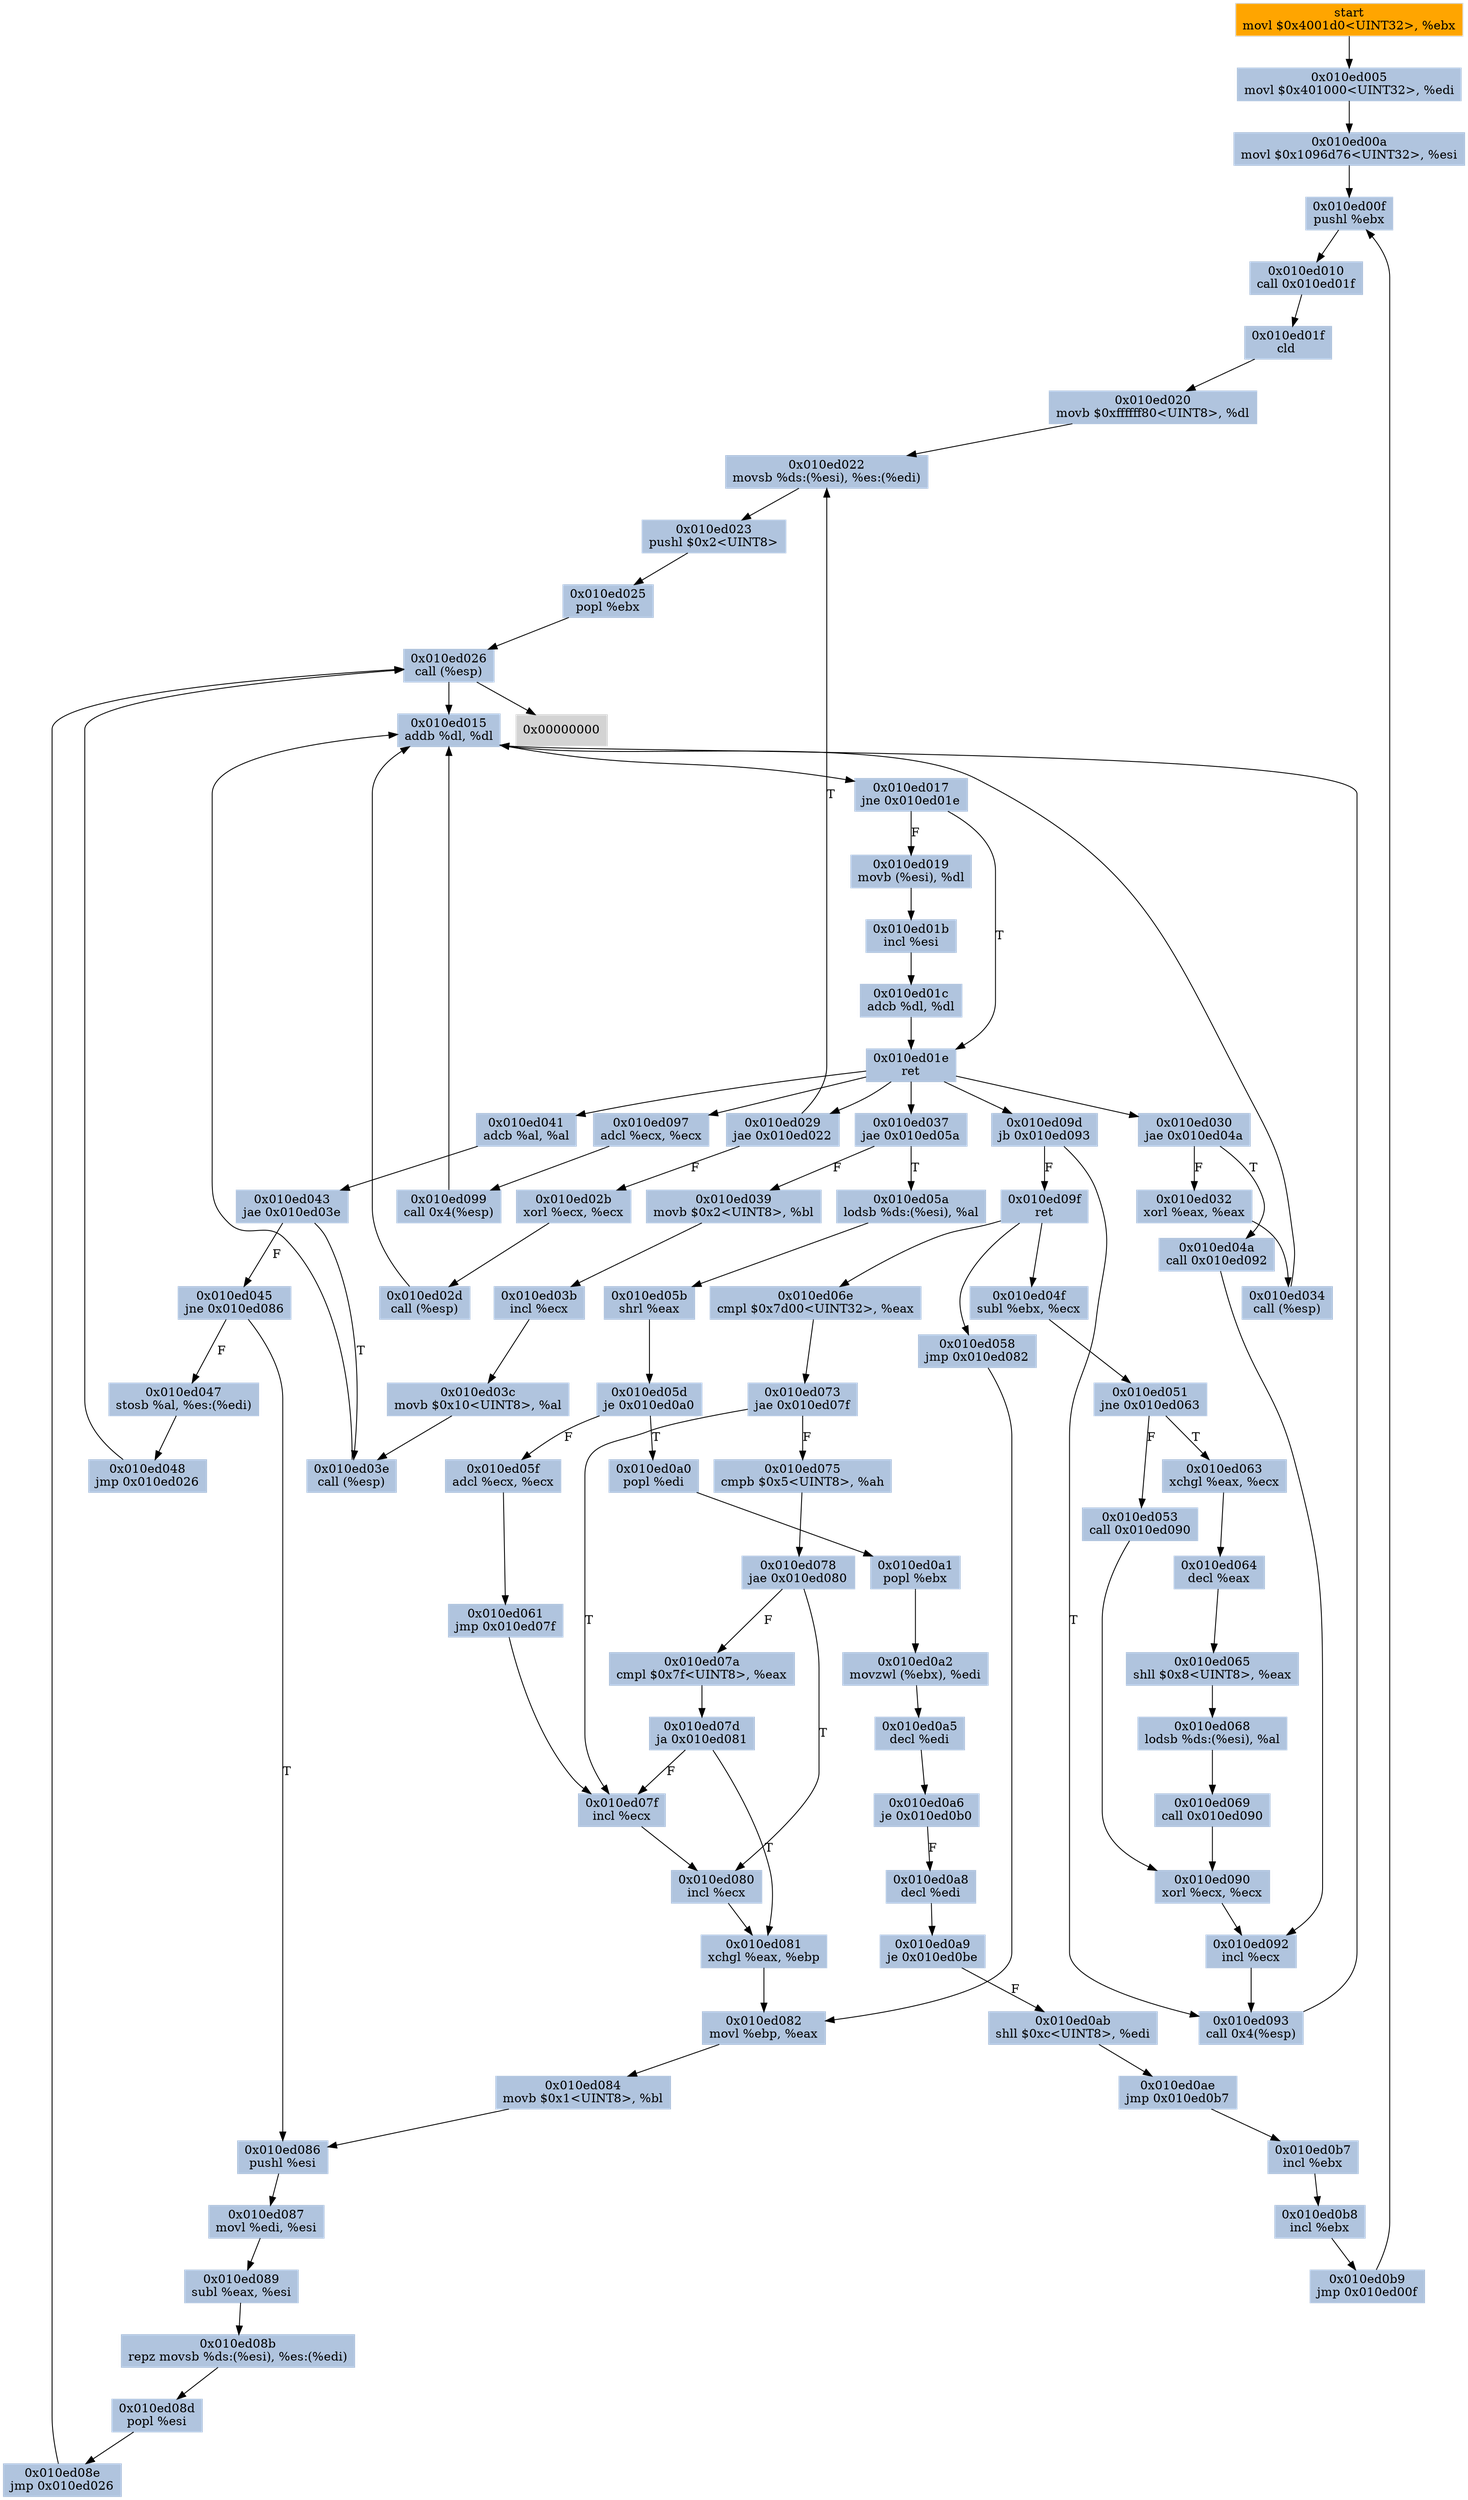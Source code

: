 digraph G {
node[shape=rectangle,style=filled,fillcolor=lightsteelblue,color=lightsteelblue]
bgcolor="transparent"
a0x010ed000movl_0x4001d0UINT32_ebx[label="start\nmovl $0x4001d0<UINT32>, %ebx",fillcolor="orange",color="lightgrey"];
a0x010ed005movl_0x401000UINT32_edi[label="0x010ed005\nmovl $0x401000<UINT32>, %edi"];
a0x010ed00amovl_0x1096d76UINT32_esi[label="0x010ed00a\nmovl $0x1096d76<UINT32>, %esi"];
a0x010ed00fpushl_ebx[label="0x010ed00f\npushl %ebx"];
a0x010ed010call_0x010ed01f[label="0x010ed010\ncall 0x010ed01f"];
a0x010ed01fcld_[label="0x010ed01f\ncld "];
a0x010ed020movb_0xffffff80UINT8_dl[label="0x010ed020\nmovb $0xffffff80<UINT8>, %dl"];
a0x010ed022movsb_ds_esi__es_edi_[label="0x010ed022\nmovsb %ds:(%esi), %es:(%edi)"];
a0x010ed023pushl_0x2UINT8[label="0x010ed023\npushl $0x2<UINT8>"];
a0x010ed025popl_ebx[label="0x010ed025\npopl %ebx"];
a0x010ed026call_esp_[label="0x010ed026\ncall (%esp)"];
a0x010ed015addb_dl_dl[label="0x010ed015\naddb %dl, %dl"];
a0x010ed017jne_0x010ed01e[label="0x010ed017\njne 0x010ed01e"];
a0x010ed019movb_esi__dl[label="0x010ed019\nmovb (%esi), %dl"];
a0x010ed01bincl_esi[label="0x010ed01b\nincl %esi"];
a0x010ed01cadcb_dl_dl[label="0x010ed01c\nadcb %dl, %dl"];
a0x010ed01eret[label="0x010ed01e\nret"];
a0x010ed029jae_0x010ed022[label="0x010ed029\njae 0x010ed022"];
a0x010ed02bxorl_ecx_ecx[label="0x010ed02b\nxorl %ecx, %ecx"];
a0x010ed02dcall_esp_[label="0x010ed02d\ncall (%esp)"];
a0x010ed030jae_0x010ed04a[label="0x010ed030\njae 0x010ed04a"];
a0x010ed04acall_0x010ed092[label="0x010ed04a\ncall 0x010ed092"];
a0x010ed092incl_ecx[label="0x010ed092\nincl %ecx"];
a0x010ed093call_0x4esp_[label="0x010ed093\ncall 0x4(%esp)"];
a0x010ed097adcl_ecx_ecx[label="0x010ed097\nadcl %ecx, %ecx"];
a0x010ed099call_0x4esp_[label="0x010ed099\ncall 0x4(%esp)"];
a0x010ed09djb_0x010ed093[label="0x010ed09d\njb 0x010ed093"];
a0x010ed09fret[label="0x010ed09f\nret"];
a0x010ed04fsubl_ebx_ecx[label="0x010ed04f\nsubl %ebx, %ecx"];
a0x010ed051jne_0x010ed063[label="0x010ed051\njne 0x010ed063"];
a0x010ed063xchgl_eax_ecx[label="0x010ed063\nxchgl %eax, %ecx"];
a0x010ed064decl_eax[label="0x010ed064\ndecl %eax"];
a0x010ed065shll_0x8UINT8_eax[label="0x010ed065\nshll $0x8<UINT8>, %eax"];
a0x010ed068lodsb_ds_esi__al[label="0x010ed068\nlodsb %ds:(%esi), %al"];
a0x010ed069call_0x010ed090[label="0x010ed069\ncall 0x010ed090"];
a0x010ed090xorl_ecx_ecx[label="0x010ed090\nxorl %ecx, %ecx"];
a0x010ed06ecmpl_0x7d00UINT32_eax[label="0x010ed06e\ncmpl $0x7d00<UINT32>, %eax"];
a0x010ed073jae_0x010ed07f[label="0x010ed073\njae 0x010ed07f"];
a0x010ed075cmpb_0x5UINT8_ah[label="0x010ed075\ncmpb $0x5<UINT8>, %ah"];
a0x010ed078jae_0x010ed080[label="0x010ed078\njae 0x010ed080"];
a0x010ed07acmpl_0x7fUINT8_eax[label="0x010ed07a\ncmpl $0x7f<UINT8>, %eax"];
a0x010ed07dja_0x010ed081[label="0x010ed07d\nja 0x010ed081"];
a0x010ed07fincl_ecx[label="0x010ed07f\nincl %ecx"];
a0x010ed080incl_ecx[label="0x010ed080\nincl %ecx"];
a0x010ed081xchgl_eax_ebp[label="0x010ed081\nxchgl %eax, %ebp"];
a0x010ed082movl_ebp_eax[label="0x010ed082\nmovl %ebp, %eax"];
a0x010ed084movb_0x1UINT8_bl[label="0x010ed084\nmovb $0x1<UINT8>, %bl"];
a0x010ed086pushl_esi[label="0x010ed086\npushl %esi"];
a0x010ed087movl_edi_esi[label="0x010ed087\nmovl %edi, %esi"];
a0x010ed089subl_eax_esi[label="0x010ed089\nsubl %eax, %esi"];
a0x010ed08brepz_movsb_ds_esi__es_edi_[label="0x010ed08b\nrepz movsb %ds:(%esi), %es:(%edi)"];
a0x010ed08dpopl_esi[label="0x010ed08d\npopl %esi"];
a0x010ed08ejmp_0x010ed026[label="0x010ed08e\njmp 0x010ed026"];
a0x010ed032xorl_eax_eax[label="0x010ed032\nxorl %eax, %eax"];
a0x010ed034call_esp_[label="0x010ed034\ncall (%esp)"];
a0x010ed037jae_0x010ed05a[label="0x010ed037\njae 0x010ed05a"];
a0x010ed039movb_0x2UINT8_bl[label="0x010ed039\nmovb $0x2<UINT8>, %bl"];
a0x010ed03bincl_ecx[label="0x010ed03b\nincl %ecx"];
a0x010ed03cmovb_0x10UINT8_al[label="0x010ed03c\nmovb $0x10<UINT8>, %al"];
a0x010ed03ecall_esp_[label="0x010ed03e\ncall (%esp)"];
a0x010ed041adcb_al_al[label="0x010ed041\nadcb %al, %al"];
a0x010ed043jae_0x010ed03e[label="0x010ed043\njae 0x010ed03e"];
a0x010ed045jne_0x010ed086[label="0x010ed045\njne 0x010ed086"];
a0x010ed047stosb_al_es_edi_[label="0x010ed047\nstosb %al, %es:(%edi)"];
a0x010ed048jmp_0x010ed026[label="0x010ed048\njmp 0x010ed026"];
a0x010ed053call_0x010ed090[label="0x010ed053\ncall 0x010ed090"];
a0x010ed058jmp_0x010ed082[label="0x010ed058\njmp 0x010ed082"];
a0x010ed05alodsb_ds_esi__al[label="0x010ed05a\nlodsb %ds:(%esi), %al"];
a0x010ed05bshrl_eax[label="0x010ed05b\nshrl %eax"];
a0x010ed05dje_0x010ed0a0[label="0x010ed05d\nje 0x010ed0a0"];
a0x010ed05fadcl_ecx_ecx[label="0x010ed05f\nadcl %ecx, %ecx"];
a0x010ed061jmp_0x010ed07f[label="0x010ed061\njmp 0x010ed07f"];
a0x010ed0a0popl_edi[label="0x010ed0a0\npopl %edi"];
a0x010ed0a1popl_ebx[label="0x010ed0a1\npopl %ebx"];
a0x010ed0a2movzwl_ebx__edi[label="0x010ed0a2\nmovzwl (%ebx), %edi"];
a0x010ed0a5decl_edi[label="0x010ed0a5\ndecl %edi"];
a0x010ed0a6je_0x010ed0b0[label="0x010ed0a6\nje 0x010ed0b0"];
a0x010ed0a8decl_edi[label="0x010ed0a8\ndecl %edi"];
a0x010ed0a9je_0x010ed0be[label="0x010ed0a9\nje 0x010ed0be"];
a0x010ed0abshll_0xcUINT8_edi[label="0x010ed0ab\nshll $0xc<UINT8>, %edi"];
a0x010ed0aejmp_0x010ed0b7[label="0x010ed0ae\njmp 0x010ed0b7"];
a0x010ed0b7incl_ebx[label="0x010ed0b7\nincl %ebx"];
a0x010ed0b8incl_ebx[label="0x010ed0b8\nincl %ebx"];
a0x010ed0b9jmp_0x010ed00f[label="0x010ed0b9\njmp 0x010ed00f"];
a0x00000000[label="0x00000000",fillcolor="lightgrey",color="lightgrey"];
a0x010ed000movl_0x4001d0UINT32_ebx -> a0x010ed005movl_0x401000UINT32_edi [color="#000000"];
a0x010ed005movl_0x401000UINT32_edi -> a0x010ed00amovl_0x1096d76UINT32_esi [color="#000000"];
a0x010ed00amovl_0x1096d76UINT32_esi -> a0x010ed00fpushl_ebx [color="#000000"];
a0x010ed00fpushl_ebx -> a0x010ed010call_0x010ed01f [color="#000000"];
a0x010ed010call_0x010ed01f -> a0x010ed01fcld_ [color="#000000"];
a0x010ed01fcld_ -> a0x010ed020movb_0xffffff80UINT8_dl [color="#000000"];
a0x010ed020movb_0xffffff80UINT8_dl -> a0x010ed022movsb_ds_esi__es_edi_ [color="#000000"];
a0x010ed022movsb_ds_esi__es_edi_ -> a0x010ed023pushl_0x2UINT8 [color="#000000"];
a0x010ed023pushl_0x2UINT8 -> a0x010ed025popl_ebx [color="#000000"];
a0x010ed025popl_ebx -> a0x010ed026call_esp_ [color="#000000"];
a0x010ed026call_esp_ -> a0x010ed015addb_dl_dl [color="#000000"];
a0x010ed015addb_dl_dl -> a0x010ed017jne_0x010ed01e [color="#000000"];
a0x010ed017jne_0x010ed01e -> a0x010ed019movb_esi__dl [color="#000000",label="F"];
a0x010ed019movb_esi__dl -> a0x010ed01bincl_esi [color="#000000"];
a0x010ed01bincl_esi -> a0x010ed01cadcb_dl_dl [color="#000000"];
a0x010ed01cadcb_dl_dl -> a0x010ed01eret [color="#000000"];
a0x010ed01eret -> a0x010ed029jae_0x010ed022 [color="#000000"];
a0x010ed029jae_0x010ed022 -> a0x010ed02bxorl_ecx_ecx [color="#000000",label="F"];
a0x010ed02bxorl_ecx_ecx -> a0x010ed02dcall_esp_ [color="#000000"];
a0x010ed02dcall_esp_ -> a0x010ed015addb_dl_dl [color="#000000"];
a0x010ed017jne_0x010ed01e -> a0x010ed01eret [color="#000000",label="T"];
a0x010ed01eret -> a0x010ed030jae_0x010ed04a [color="#000000"];
a0x010ed030jae_0x010ed04a -> a0x010ed04acall_0x010ed092 [color="#000000",label="T"];
a0x010ed04acall_0x010ed092 -> a0x010ed092incl_ecx [color="#000000"];
a0x010ed092incl_ecx -> a0x010ed093call_0x4esp_ [color="#000000"];
a0x010ed093call_0x4esp_ -> a0x010ed015addb_dl_dl [color="#000000"];
a0x010ed01eret -> a0x010ed097adcl_ecx_ecx [color="#000000"];
a0x010ed097adcl_ecx_ecx -> a0x010ed099call_0x4esp_ [color="#000000"];
a0x010ed099call_0x4esp_ -> a0x010ed015addb_dl_dl [color="#000000"];
a0x010ed01eret -> a0x010ed09djb_0x010ed093 [color="#000000"];
a0x010ed09djb_0x010ed093 -> a0x010ed09fret [color="#000000",label="F"];
a0x010ed09fret -> a0x010ed04fsubl_ebx_ecx [color="#000000"];
a0x010ed04fsubl_ebx_ecx -> a0x010ed051jne_0x010ed063 [color="#000000"];
a0x010ed051jne_0x010ed063 -> a0x010ed063xchgl_eax_ecx [color="#000000",label="T"];
a0x010ed063xchgl_eax_ecx -> a0x010ed064decl_eax [color="#000000"];
a0x010ed064decl_eax -> a0x010ed065shll_0x8UINT8_eax [color="#000000"];
a0x010ed065shll_0x8UINT8_eax -> a0x010ed068lodsb_ds_esi__al [color="#000000"];
a0x010ed068lodsb_ds_esi__al -> a0x010ed069call_0x010ed090 [color="#000000"];
a0x010ed069call_0x010ed090 -> a0x010ed090xorl_ecx_ecx [color="#000000"];
a0x010ed090xorl_ecx_ecx -> a0x010ed092incl_ecx [color="#000000"];
a0x010ed09djb_0x010ed093 -> a0x010ed093call_0x4esp_ [color="#000000",label="T"];
a0x010ed09fret -> a0x010ed06ecmpl_0x7d00UINT32_eax [color="#000000"];
a0x010ed06ecmpl_0x7d00UINT32_eax -> a0x010ed073jae_0x010ed07f [color="#000000"];
a0x010ed073jae_0x010ed07f -> a0x010ed075cmpb_0x5UINT8_ah [color="#000000",label="F"];
a0x010ed075cmpb_0x5UINT8_ah -> a0x010ed078jae_0x010ed080 [color="#000000"];
a0x010ed078jae_0x010ed080 -> a0x010ed07acmpl_0x7fUINT8_eax [color="#000000",label="F"];
a0x010ed07acmpl_0x7fUINT8_eax -> a0x010ed07dja_0x010ed081 [color="#000000"];
a0x010ed07dja_0x010ed081 -> a0x010ed07fincl_ecx [color="#000000",label="F"];
a0x010ed07fincl_ecx -> a0x010ed080incl_ecx [color="#000000"];
a0x010ed080incl_ecx -> a0x010ed081xchgl_eax_ebp [color="#000000"];
a0x010ed081xchgl_eax_ebp -> a0x010ed082movl_ebp_eax [color="#000000"];
a0x010ed082movl_ebp_eax -> a0x010ed084movb_0x1UINT8_bl [color="#000000"];
a0x010ed084movb_0x1UINT8_bl -> a0x010ed086pushl_esi [color="#000000"];
a0x010ed086pushl_esi -> a0x010ed087movl_edi_esi [color="#000000"];
a0x010ed087movl_edi_esi -> a0x010ed089subl_eax_esi [color="#000000"];
a0x010ed089subl_eax_esi -> a0x010ed08brepz_movsb_ds_esi__es_edi_ [color="#000000"];
a0x010ed08brepz_movsb_ds_esi__es_edi_ -> a0x010ed08dpopl_esi [color="#000000"];
a0x010ed08dpopl_esi -> a0x010ed08ejmp_0x010ed026 [color="#000000"];
a0x010ed08ejmp_0x010ed026 -> a0x010ed026call_esp_ [color="#000000"];
a0x010ed029jae_0x010ed022 -> a0x010ed022movsb_ds_esi__es_edi_ [color="#000000",label="T"];
a0x010ed030jae_0x010ed04a -> a0x010ed032xorl_eax_eax [color="#000000",label="F"];
a0x010ed032xorl_eax_eax -> a0x010ed034call_esp_ [color="#000000"];
a0x010ed034call_esp_ -> a0x010ed015addb_dl_dl [color="#000000"];
a0x010ed01eret -> a0x010ed037jae_0x010ed05a [color="#000000"];
a0x010ed037jae_0x010ed05a -> a0x010ed039movb_0x2UINT8_bl [color="#000000",label="F"];
a0x010ed039movb_0x2UINT8_bl -> a0x010ed03bincl_ecx [color="#000000"];
a0x010ed03bincl_ecx -> a0x010ed03cmovb_0x10UINT8_al [color="#000000"];
a0x010ed03cmovb_0x10UINT8_al -> a0x010ed03ecall_esp_ [color="#000000"];
a0x010ed03ecall_esp_ -> a0x010ed015addb_dl_dl [color="#000000"];
a0x010ed01eret -> a0x010ed041adcb_al_al [color="#000000"];
a0x010ed041adcb_al_al -> a0x010ed043jae_0x010ed03e [color="#000000"];
a0x010ed043jae_0x010ed03e -> a0x010ed03ecall_esp_ [color="#000000",label="T"];
a0x010ed043jae_0x010ed03e -> a0x010ed045jne_0x010ed086 [color="#000000",label="F"];
a0x010ed045jne_0x010ed086 -> a0x010ed086pushl_esi [color="#000000",label="T"];
a0x010ed045jne_0x010ed086 -> a0x010ed047stosb_al_es_edi_ [color="#000000",label="F"];
a0x010ed047stosb_al_es_edi_ -> a0x010ed048jmp_0x010ed026 [color="#000000"];
a0x010ed048jmp_0x010ed026 -> a0x010ed026call_esp_ [color="#000000"];
a0x010ed051jne_0x010ed063 -> a0x010ed053call_0x010ed090 [color="#000000",label="F"];
a0x010ed053call_0x010ed090 -> a0x010ed090xorl_ecx_ecx [color="#000000"];
a0x010ed09fret -> a0x010ed058jmp_0x010ed082 [color="#000000"];
a0x010ed058jmp_0x010ed082 -> a0x010ed082movl_ebp_eax [color="#000000"];
a0x010ed037jae_0x010ed05a -> a0x010ed05alodsb_ds_esi__al [color="#000000",label="T"];
a0x010ed05alodsb_ds_esi__al -> a0x010ed05bshrl_eax [color="#000000"];
a0x010ed05bshrl_eax -> a0x010ed05dje_0x010ed0a0 [color="#000000"];
a0x010ed05dje_0x010ed0a0 -> a0x010ed05fadcl_ecx_ecx [color="#000000",label="F"];
a0x010ed05fadcl_ecx_ecx -> a0x010ed061jmp_0x010ed07f [color="#000000"];
a0x010ed061jmp_0x010ed07f -> a0x010ed07fincl_ecx [color="#000000"];
a0x010ed07dja_0x010ed081 -> a0x010ed081xchgl_eax_ebp [color="#000000",label="T"];
a0x010ed078jae_0x010ed080 -> a0x010ed080incl_ecx [color="#000000",label="T"];
a0x010ed073jae_0x010ed07f -> a0x010ed07fincl_ecx [color="#000000",label="T"];
a0x010ed05dje_0x010ed0a0 -> a0x010ed0a0popl_edi [color="#000000",label="T"];
a0x010ed0a0popl_edi -> a0x010ed0a1popl_ebx [color="#000000"];
a0x010ed0a1popl_ebx -> a0x010ed0a2movzwl_ebx__edi [color="#000000"];
a0x010ed0a2movzwl_ebx__edi -> a0x010ed0a5decl_edi [color="#000000"];
a0x010ed0a5decl_edi -> a0x010ed0a6je_0x010ed0b0 [color="#000000"];
a0x010ed0a6je_0x010ed0b0 -> a0x010ed0a8decl_edi [color="#000000",label="F"];
a0x010ed0a8decl_edi -> a0x010ed0a9je_0x010ed0be [color="#000000"];
a0x010ed0a9je_0x010ed0be -> a0x010ed0abshll_0xcUINT8_edi [color="#000000",label="F"];
a0x010ed0abshll_0xcUINT8_edi -> a0x010ed0aejmp_0x010ed0b7 [color="#000000"];
a0x010ed0aejmp_0x010ed0b7 -> a0x010ed0b7incl_ebx [color="#000000"];
a0x010ed0b7incl_ebx -> a0x010ed0b8incl_ebx [color="#000000"];
a0x010ed0b8incl_ebx -> a0x010ed0b9jmp_0x010ed00f [color="#000000"];
a0x010ed0b9jmp_0x010ed00f -> a0x010ed00fpushl_ebx [color="#000000"];
a0x010ed026call_esp_ -> a0x00000000 [color="#000000"];
}
